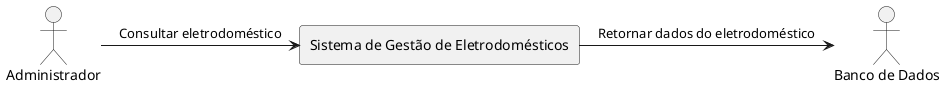 @startuml
!define RECTANGLE class

actor "Administrador" as Admin
actor "Banco de Dados" as DB

rectangle "Sistema de Gestão de Eletrodomésticos" {
    Admin -> "Sistema de Gestão de Eletrodomésticos" : "Consultar eletrodoméstico"
    "Sistema de Gestão de Eletrodomésticos" -> DB : "Retornar dados do eletrodoméstico"
}
@enduml
